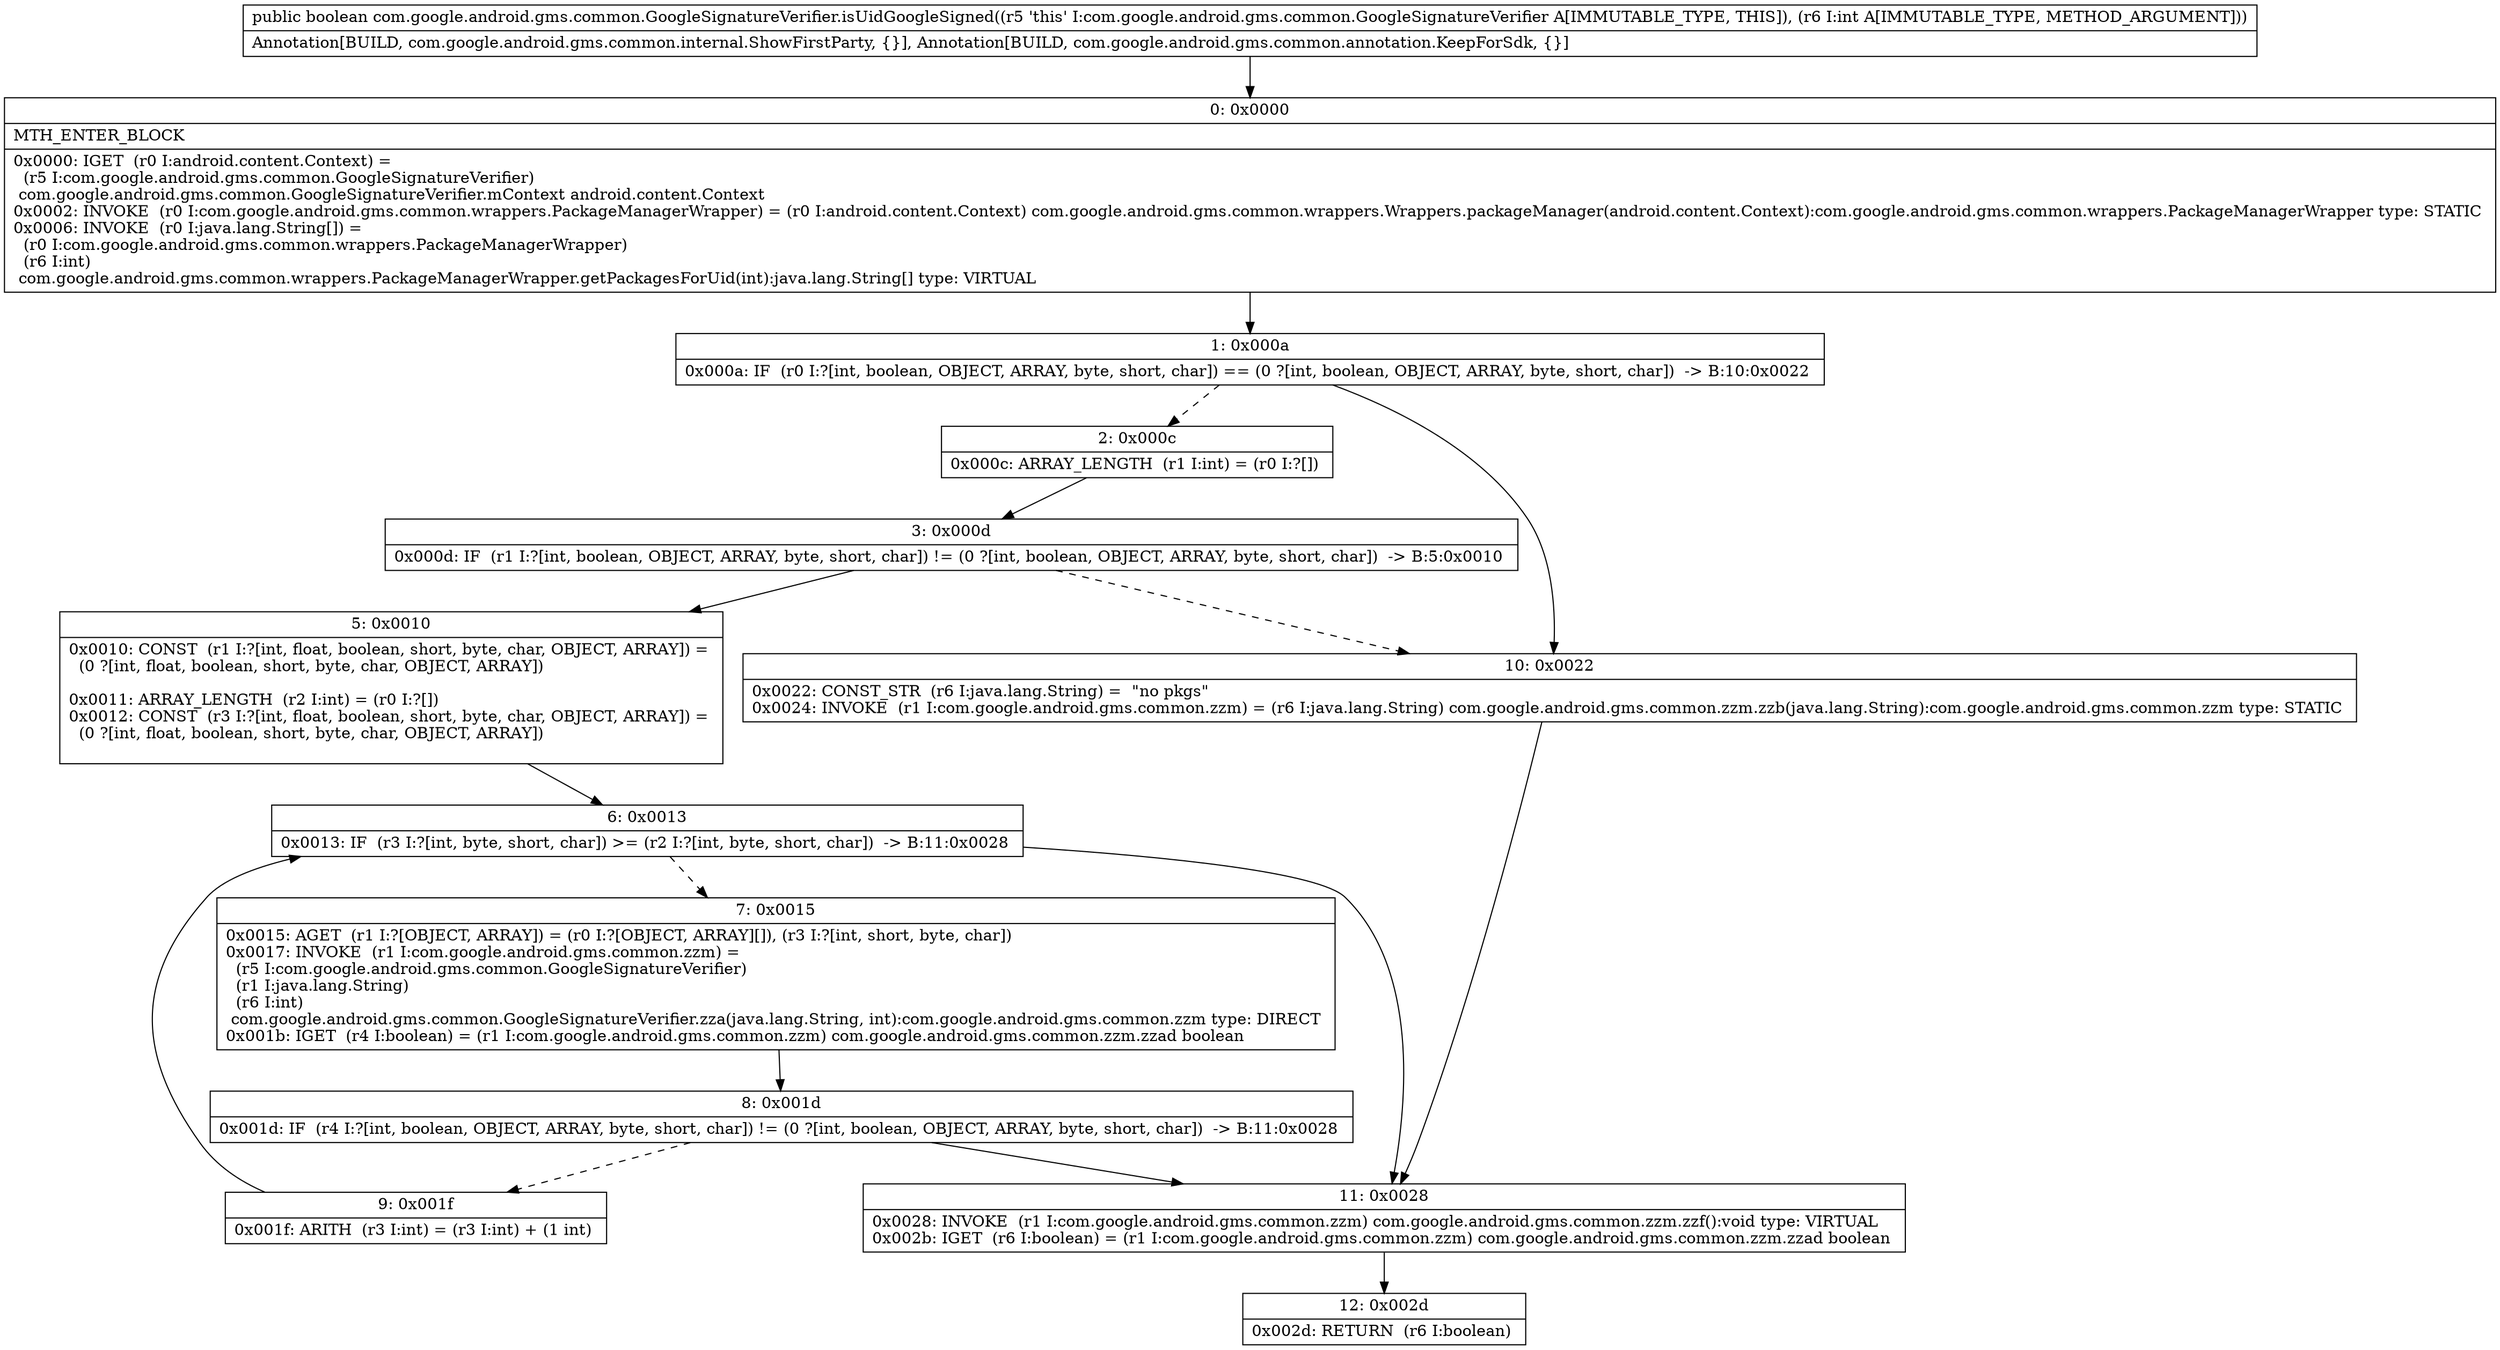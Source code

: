 digraph "CFG forcom.google.android.gms.common.GoogleSignatureVerifier.isUidGoogleSigned(I)Z" {
Node_0 [shape=record,label="{0\:\ 0x0000|MTH_ENTER_BLOCK\l|0x0000: IGET  (r0 I:android.content.Context) = \l  (r5 I:com.google.android.gms.common.GoogleSignatureVerifier)\l com.google.android.gms.common.GoogleSignatureVerifier.mContext android.content.Context \l0x0002: INVOKE  (r0 I:com.google.android.gms.common.wrappers.PackageManagerWrapper) = (r0 I:android.content.Context) com.google.android.gms.common.wrappers.Wrappers.packageManager(android.content.Context):com.google.android.gms.common.wrappers.PackageManagerWrapper type: STATIC \l0x0006: INVOKE  (r0 I:java.lang.String[]) = \l  (r0 I:com.google.android.gms.common.wrappers.PackageManagerWrapper)\l  (r6 I:int)\l com.google.android.gms.common.wrappers.PackageManagerWrapper.getPackagesForUid(int):java.lang.String[] type: VIRTUAL \l}"];
Node_1 [shape=record,label="{1\:\ 0x000a|0x000a: IF  (r0 I:?[int, boolean, OBJECT, ARRAY, byte, short, char]) == (0 ?[int, boolean, OBJECT, ARRAY, byte, short, char])  \-\> B:10:0x0022 \l}"];
Node_2 [shape=record,label="{2\:\ 0x000c|0x000c: ARRAY_LENGTH  (r1 I:int) = (r0 I:?[]) \l}"];
Node_3 [shape=record,label="{3\:\ 0x000d|0x000d: IF  (r1 I:?[int, boolean, OBJECT, ARRAY, byte, short, char]) != (0 ?[int, boolean, OBJECT, ARRAY, byte, short, char])  \-\> B:5:0x0010 \l}"];
Node_5 [shape=record,label="{5\:\ 0x0010|0x0010: CONST  (r1 I:?[int, float, boolean, short, byte, char, OBJECT, ARRAY]) = \l  (0 ?[int, float, boolean, short, byte, char, OBJECT, ARRAY])\l \l0x0011: ARRAY_LENGTH  (r2 I:int) = (r0 I:?[]) \l0x0012: CONST  (r3 I:?[int, float, boolean, short, byte, char, OBJECT, ARRAY]) = \l  (0 ?[int, float, boolean, short, byte, char, OBJECT, ARRAY])\l \l}"];
Node_6 [shape=record,label="{6\:\ 0x0013|0x0013: IF  (r3 I:?[int, byte, short, char]) \>= (r2 I:?[int, byte, short, char])  \-\> B:11:0x0028 \l}"];
Node_7 [shape=record,label="{7\:\ 0x0015|0x0015: AGET  (r1 I:?[OBJECT, ARRAY]) = (r0 I:?[OBJECT, ARRAY][]), (r3 I:?[int, short, byte, char]) \l0x0017: INVOKE  (r1 I:com.google.android.gms.common.zzm) = \l  (r5 I:com.google.android.gms.common.GoogleSignatureVerifier)\l  (r1 I:java.lang.String)\l  (r6 I:int)\l com.google.android.gms.common.GoogleSignatureVerifier.zza(java.lang.String, int):com.google.android.gms.common.zzm type: DIRECT \l0x001b: IGET  (r4 I:boolean) = (r1 I:com.google.android.gms.common.zzm) com.google.android.gms.common.zzm.zzad boolean \l}"];
Node_8 [shape=record,label="{8\:\ 0x001d|0x001d: IF  (r4 I:?[int, boolean, OBJECT, ARRAY, byte, short, char]) != (0 ?[int, boolean, OBJECT, ARRAY, byte, short, char])  \-\> B:11:0x0028 \l}"];
Node_9 [shape=record,label="{9\:\ 0x001f|0x001f: ARITH  (r3 I:int) = (r3 I:int) + (1 int) \l}"];
Node_10 [shape=record,label="{10\:\ 0x0022|0x0022: CONST_STR  (r6 I:java.lang.String) =  \"no pkgs\" \l0x0024: INVOKE  (r1 I:com.google.android.gms.common.zzm) = (r6 I:java.lang.String) com.google.android.gms.common.zzm.zzb(java.lang.String):com.google.android.gms.common.zzm type: STATIC \l}"];
Node_11 [shape=record,label="{11\:\ 0x0028|0x0028: INVOKE  (r1 I:com.google.android.gms.common.zzm) com.google.android.gms.common.zzm.zzf():void type: VIRTUAL \l0x002b: IGET  (r6 I:boolean) = (r1 I:com.google.android.gms.common.zzm) com.google.android.gms.common.zzm.zzad boolean \l}"];
Node_12 [shape=record,label="{12\:\ 0x002d|0x002d: RETURN  (r6 I:boolean) \l}"];
MethodNode[shape=record,label="{public boolean com.google.android.gms.common.GoogleSignatureVerifier.isUidGoogleSigned((r5 'this' I:com.google.android.gms.common.GoogleSignatureVerifier A[IMMUTABLE_TYPE, THIS]), (r6 I:int A[IMMUTABLE_TYPE, METHOD_ARGUMENT]))  | Annotation[BUILD, com.google.android.gms.common.internal.ShowFirstParty, \{\}], Annotation[BUILD, com.google.android.gms.common.annotation.KeepForSdk, \{\}]\l}"];
MethodNode -> Node_0;
Node_0 -> Node_1;
Node_1 -> Node_2[style=dashed];
Node_1 -> Node_10;
Node_2 -> Node_3;
Node_3 -> Node_5;
Node_3 -> Node_10[style=dashed];
Node_5 -> Node_6;
Node_6 -> Node_7[style=dashed];
Node_6 -> Node_11;
Node_7 -> Node_8;
Node_8 -> Node_9[style=dashed];
Node_8 -> Node_11;
Node_9 -> Node_6;
Node_10 -> Node_11;
Node_11 -> Node_12;
}

